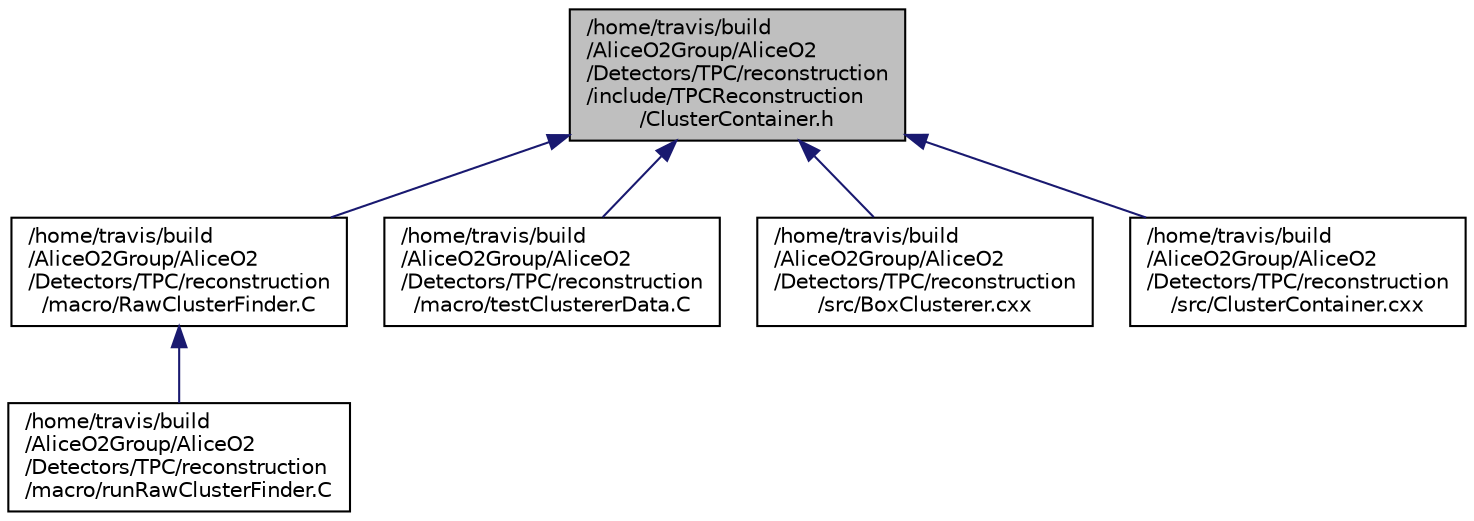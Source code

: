 digraph "/home/travis/build/AliceO2Group/AliceO2/Detectors/TPC/reconstruction/include/TPCReconstruction/ClusterContainer.h"
{
 // INTERACTIVE_SVG=YES
  bgcolor="transparent";
  edge [fontname="Helvetica",fontsize="10",labelfontname="Helvetica",labelfontsize="10"];
  node [fontname="Helvetica",fontsize="10",shape=record];
  Node1 [label="/home/travis/build\l/AliceO2Group/AliceO2\l/Detectors/TPC/reconstruction\l/include/TPCReconstruction\l/ClusterContainer.h",height=0.2,width=0.4,color="black", fillcolor="grey75", style="filled" fontcolor="black"];
  Node1 -> Node2 [dir="back",color="midnightblue",fontsize="10",style="solid",fontname="Helvetica"];
  Node2 [label="/home/travis/build\l/AliceO2Group/AliceO2\l/Detectors/TPC/reconstruction\l/macro/RawClusterFinder.C",height=0.2,width=0.4,color="black",URL="$d5/db8/RawClusterFinder_8C.html"];
  Node2 -> Node3 [dir="back",color="midnightblue",fontsize="10",style="solid",fontname="Helvetica"];
  Node3 [label="/home/travis/build\l/AliceO2Group/AliceO2\l/Detectors/TPC/reconstruction\l/macro/runRawClusterFinder.C",height=0.2,width=0.4,color="black",URL="$df/da0/runRawClusterFinder_8C.html"];
  Node1 -> Node4 [dir="back",color="midnightblue",fontsize="10",style="solid",fontname="Helvetica"];
  Node4 [label="/home/travis/build\l/AliceO2Group/AliceO2\l/Detectors/TPC/reconstruction\l/macro/testClustererData.C",height=0.2,width=0.4,color="black",URL="$dc/dc3/testClustererData_8C.html"];
  Node1 -> Node5 [dir="back",color="midnightblue",fontsize="10",style="solid",fontname="Helvetica"];
  Node5 [label="/home/travis/build\l/AliceO2Group/AliceO2\l/Detectors/TPC/reconstruction\l/src/BoxClusterer.cxx",height=0.2,width=0.4,color="black",URL="$da/d67/BoxClusterer_8cxx.html"];
  Node1 -> Node6 [dir="back",color="midnightblue",fontsize="10",style="solid",fontname="Helvetica"];
  Node6 [label="/home/travis/build\l/AliceO2Group/AliceO2\l/Detectors/TPC/reconstruction\l/src/ClusterContainer.cxx",height=0.2,width=0.4,color="black",URL="$dc/dab/ClusterContainer_8cxx.html"];
}
